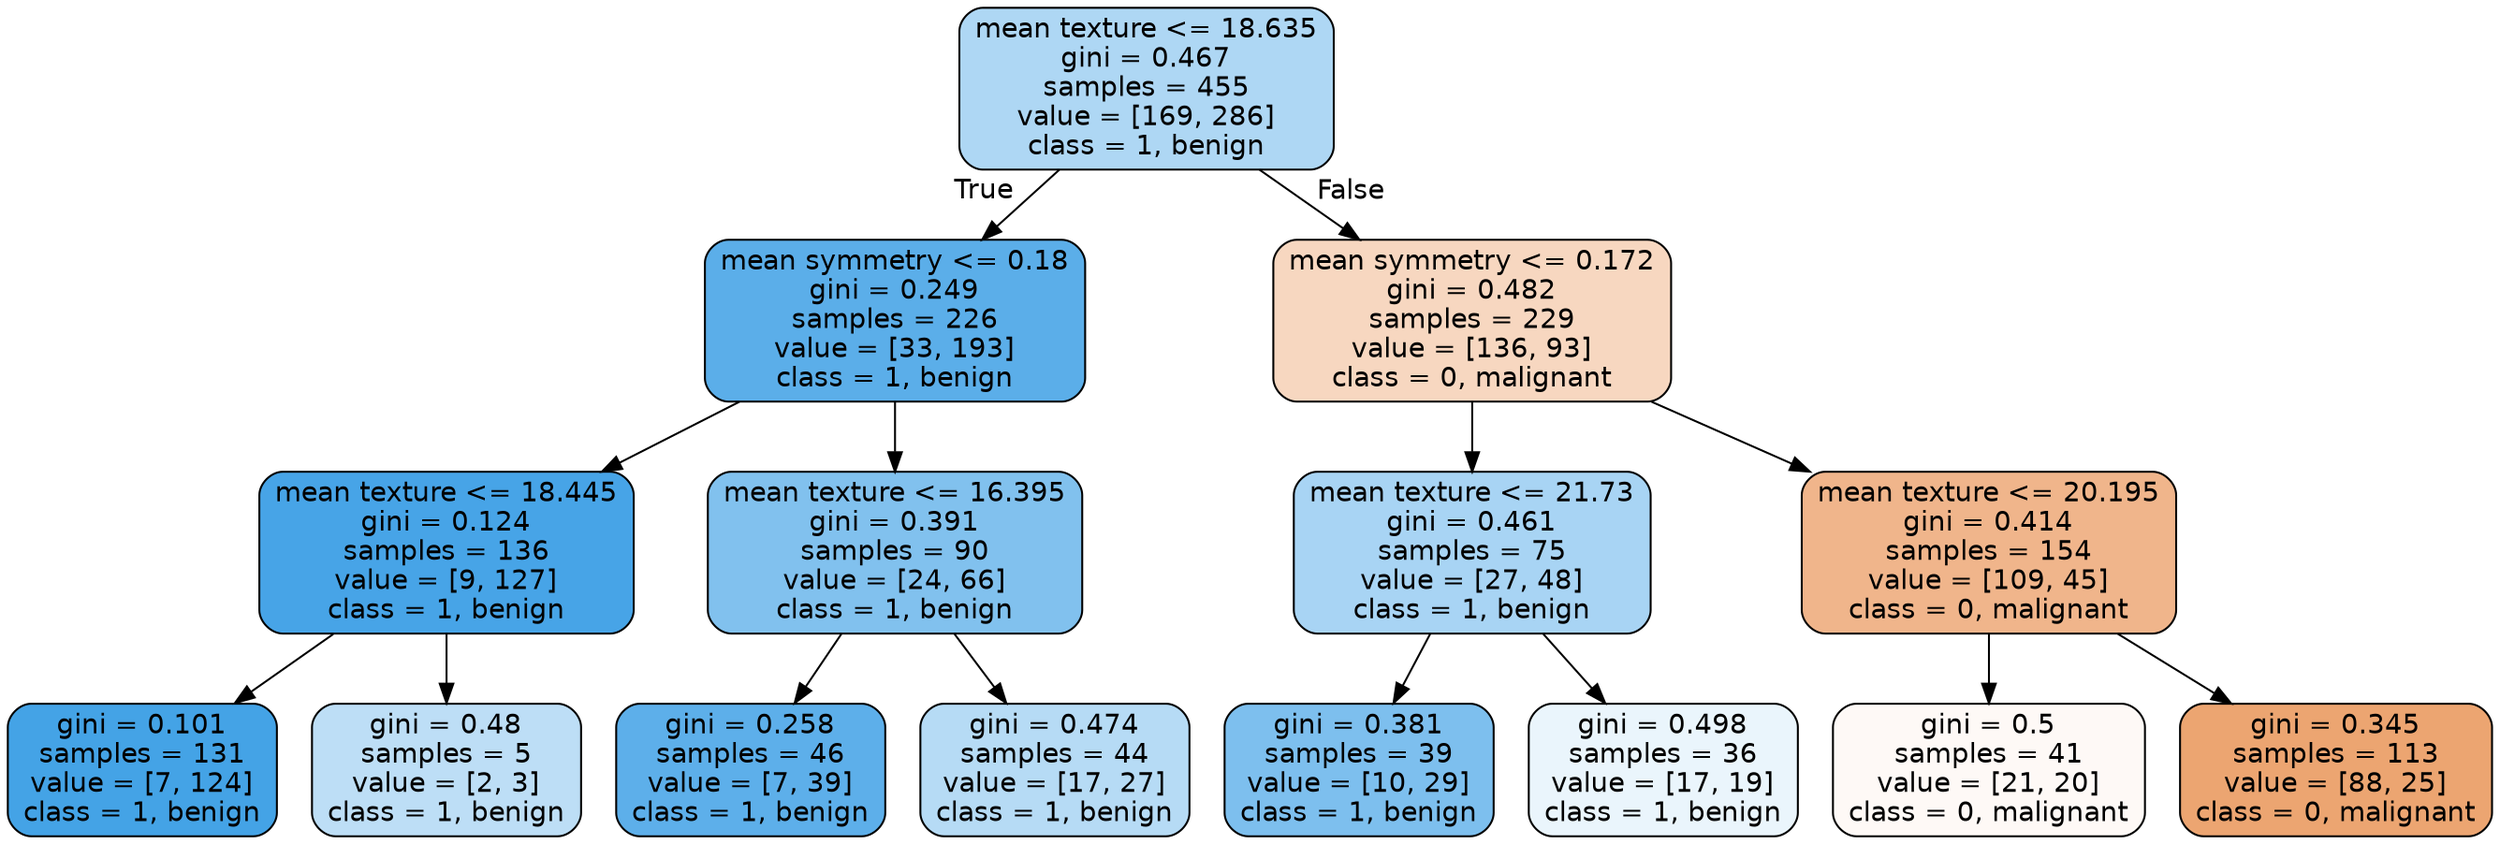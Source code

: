 digraph Tree {
node [shape=box, style="filled, rounded", color="black", fontname="helvetica"] ;
edge [fontname="helvetica"] ;
0 [label="mean texture <= 18.635\ngini = 0.467\nsamples = 455\nvalue = [169, 286]\nclass = 1, benign", fillcolor="#aed7f4"] ;
1 [label="mean symmetry <= 0.18\ngini = 0.249\nsamples = 226\nvalue = [33, 193]\nclass = 1, benign", fillcolor="#5baee9"] ;
0 -> 1 [labeldistance=2.5, labelangle=45, headlabel="True"] ;
2 [label="mean texture <= 18.445\ngini = 0.124\nsamples = 136\nvalue = [9, 127]\nclass = 1, benign", fillcolor="#47a4e7"] ;
1 -> 2 ;
3 [label="gini = 0.101\nsamples = 131\nvalue = [7, 124]\nclass = 1, benign", fillcolor="#44a3e6"] ;
2 -> 3 ;
4 [label="gini = 0.48\nsamples = 5\nvalue = [2, 3]\nclass = 1, benign", fillcolor="#bddef6"] ;
2 -> 4 ;
5 [label="mean texture <= 16.395\ngini = 0.391\nsamples = 90\nvalue = [24, 66]\nclass = 1, benign", fillcolor="#81c1ee"] ;
1 -> 5 ;
6 [label="gini = 0.258\nsamples = 46\nvalue = [7, 39]\nclass = 1, benign", fillcolor="#5dafea"] ;
5 -> 6 ;
7 [label="gini = 0.474\nsamples = 44\nvalue = [17, 27]\nclass = 1, benign", fillcolor="#b6dbf5"] ;
5 -> 7 ;
8 [label="mean symmetry <= 0.172\ngini = 0.482\nsamples = 229\nvalue = [136, 93]\nclass = 0, malignant", fillcolor="#f7d7c0"] ;
0 -> 8 [labeldistance=2.5, labelangle=-45, headlabel="False"] ;
9 [label="mean texture <= 21.73\ngini = 0.461\nsamples = 75\nvalue = [27, 48]\nclass = 1, benign", fillcolor="#a8d4f4"] ;
8 -> 9 ;
10 [label="gini = 0.381\nsamples = 39\nvalue = [10, 29]\nclass = 1, benign", fillcolor="#7dbfee"] ;
9 -> 10 ;
11 [label="gini = 0.498\nsamples = 36\nvalue = [17, 19]\nclass = 1, benign", fillcolor="#eaf5fc"] ;
9 -> 11 ;
12 [label="mean texture <= 20.195\ngini = 0.414\nsamples = 154\nvalue = [109, 45]\nclass = 0, malignant", fillcolor="#f0b58b"] ;
8 -> 12 ;
13 [label="gini = 0.5\nsamples = 41\nvalue = [21, 20]\nclass = 0, malignant", fillcolor="#fef9f6"] ;
12 -> 13 ;
14 [label="gini = 0.345\nsamples = 113\nvalue = [88, 25]\nclass = 0, malignant", fillcolor="#eca571"] ;
12 -> 14 ;
}